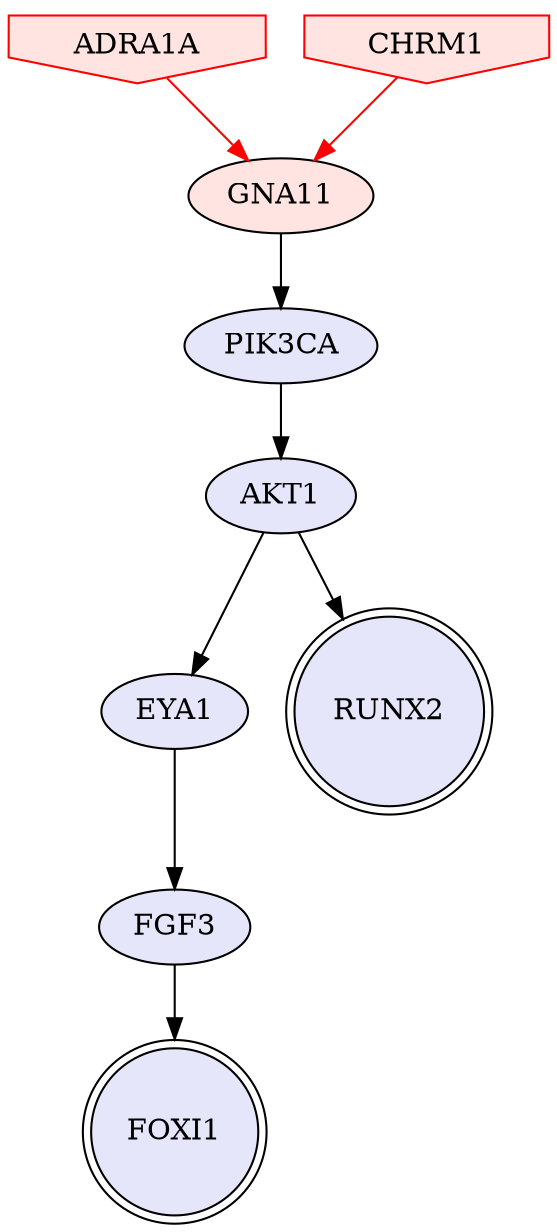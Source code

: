 digraph {

AKT1->EYA1 [penwidth=1, color=black]
AKT1->RUNX2 [penwidth=1, color=black]
EYA1->FGF3 [penwidth=1, color=black]
FGF3->FOXI1 [penwidth=1, color=black]
GNA11->PIK3CA [penwidth=1, color=black]
PIK3CA->AKT1 [penwidth=1, color=black]
ADRA1A->GNA11 [penwidth=1, color=red]
CHRM1->GNA11 [penwidth=1, color=red]
ADRA1A [style=filled, color=red, fillcolor=mistyrose, shape=invhouse];
CHRM1 [style=filled, color=red, fillcolor=mistyrose, shape=invhouse];
FOXI1 [style=filled, color=black, fillcolor=lavender, shape=doublecircle];
RUNX2 [style=filled, color=black, fillcolor=lavender, shape=doublecircle];
AKT1 [style=filled, fillcolor=lavender];
EYA1 [style=filled, fillcolor=lavender];
FGF3 [style=filled, fillcolor=lavender];
GNA11 [style=filled, fillcolor=mistyrose];
PIK3CA [style=filled, fillcolor=lavender];


}
